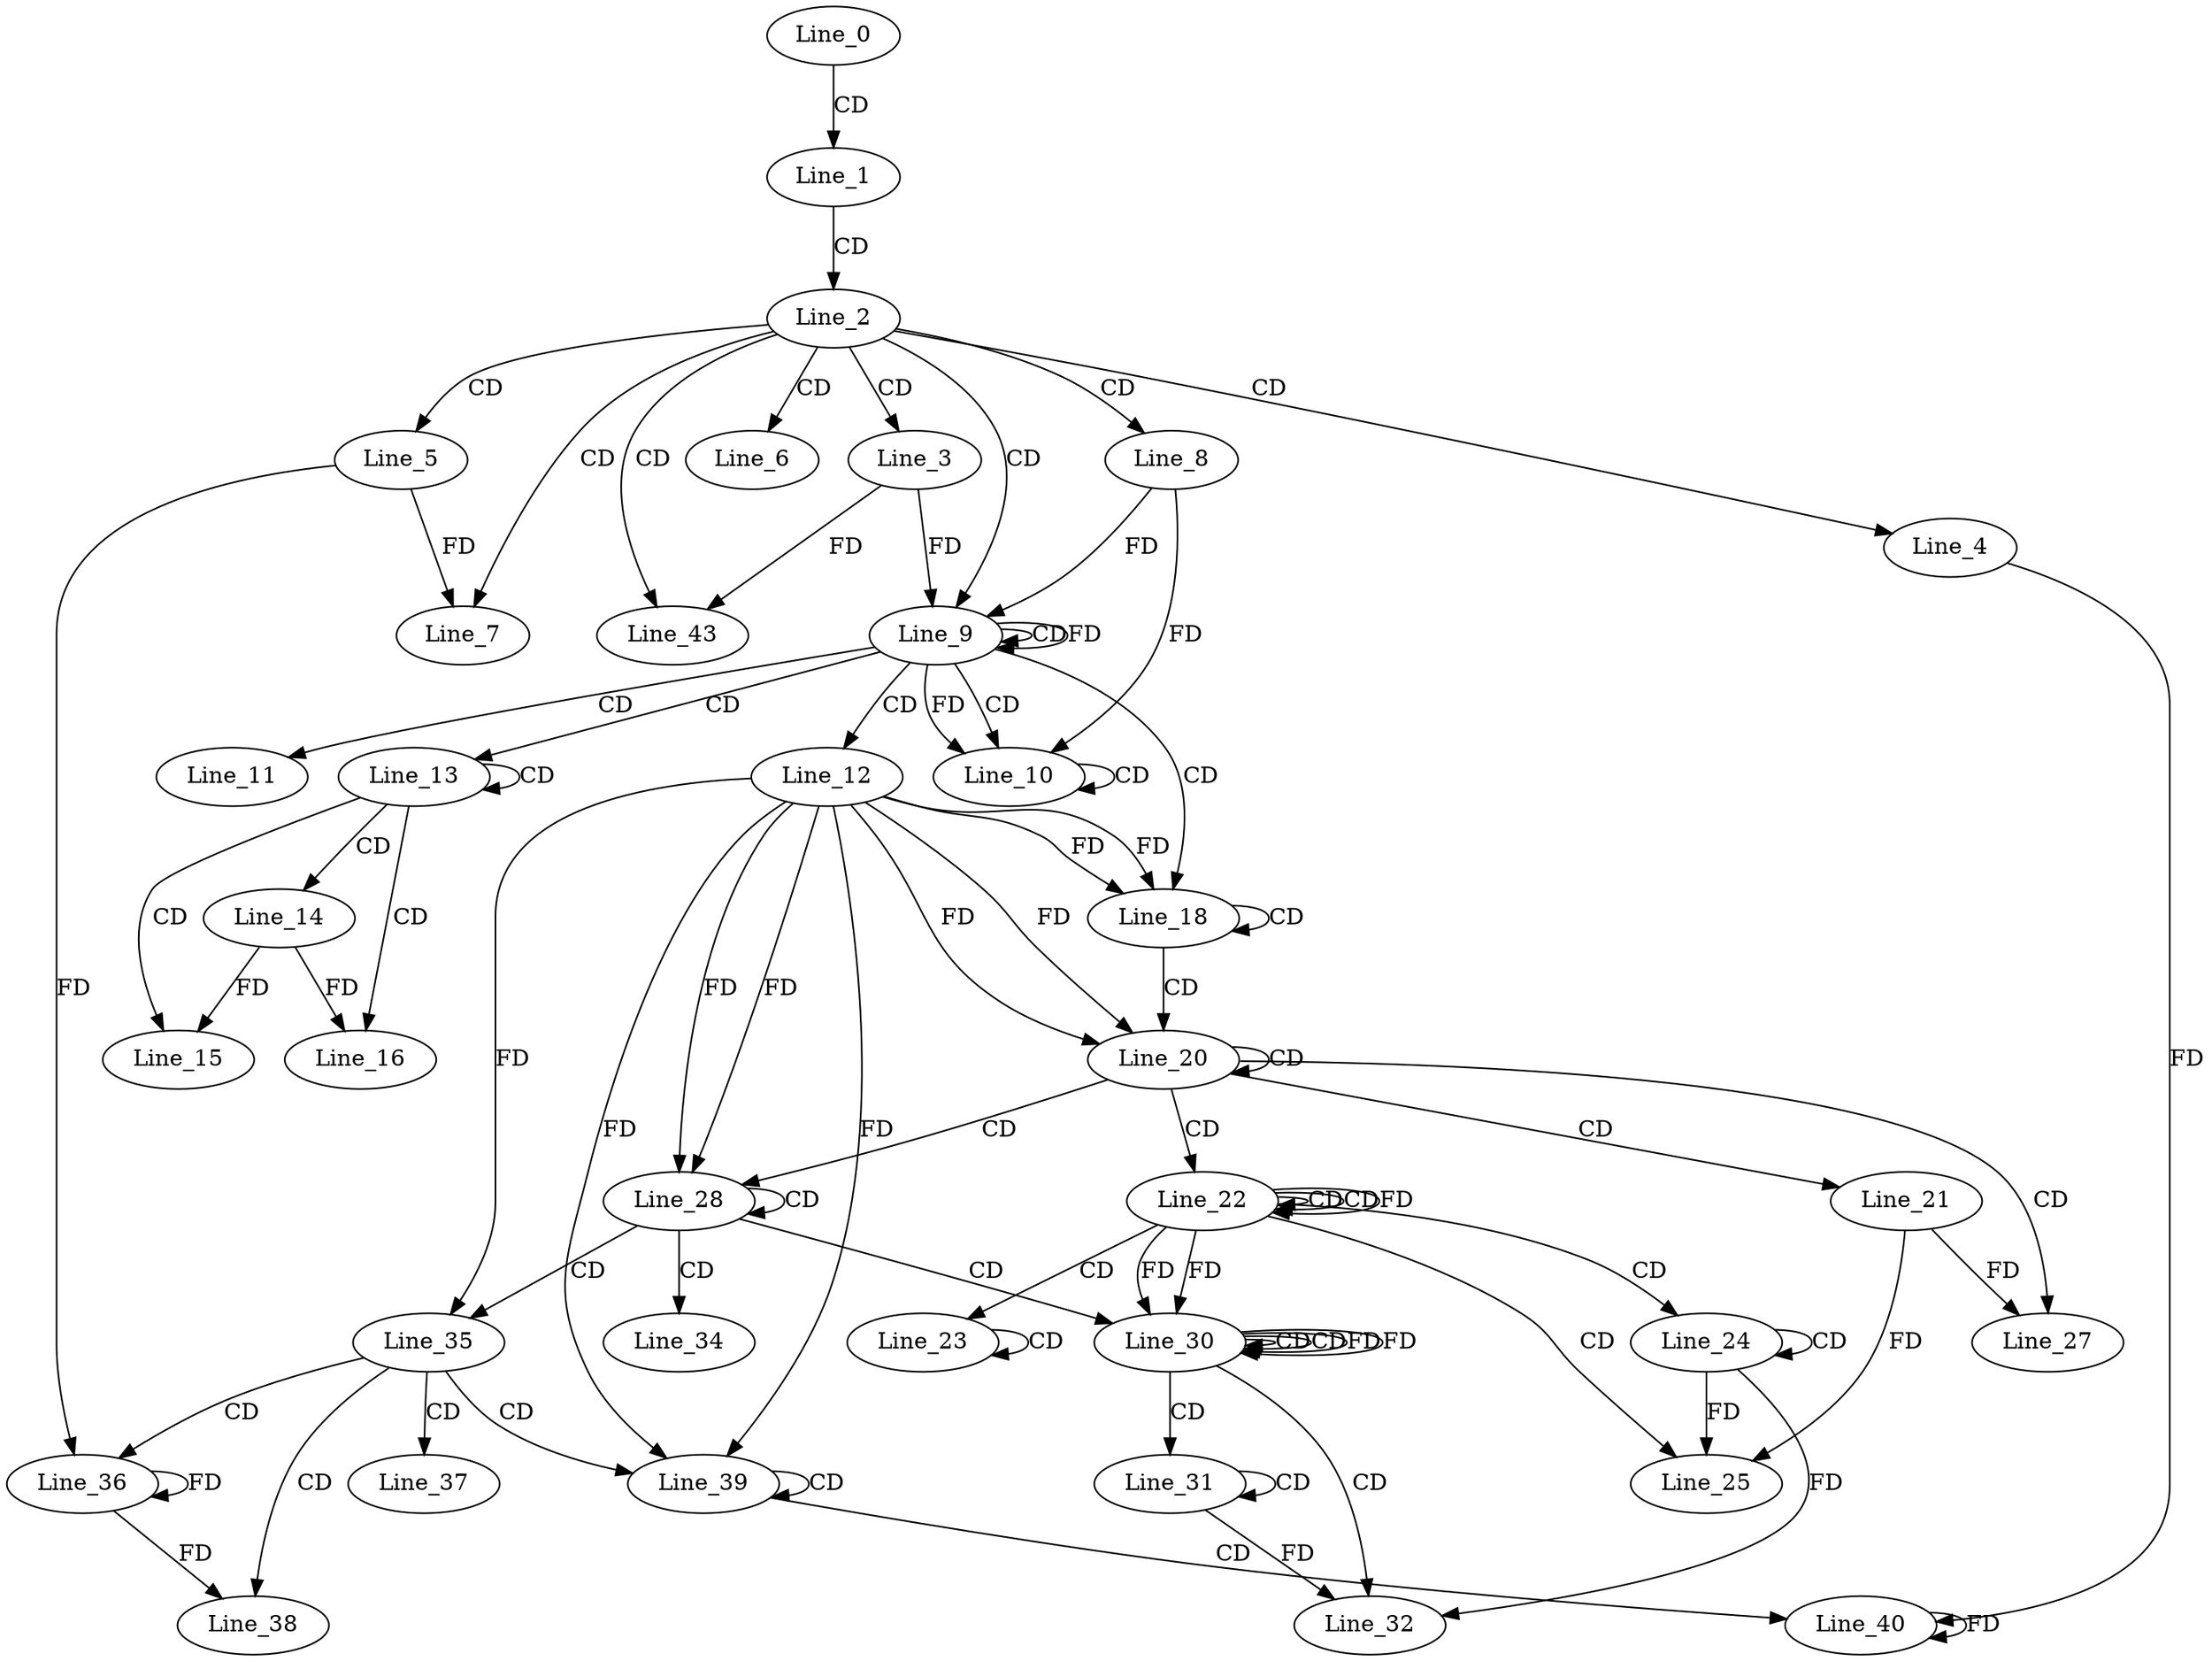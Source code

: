 digraph G {
  Line_0;
  Line_1;
  Line_2;
  Line_3;
  Line_3;
  Line_4;
  Line_5;
  Line_6;
  Line_7;
  Line_8;
  Line_9;
  Line_9;
  Line_9;
  Line_10;
  Line_10;
  Line_11;
  Line_12;
  Line_13;
  Line_13;
  Line_14;
  Line_15;
  Line_16;
  Line_16;
  Line_18;
  Line_18;
  Line_20;
  Line_20;
  Line_21;
  Line_22;
  Line_22;
  Line_22;
  Line_23;
  Line_23;
  Line_24;
  Line_24;
  Line_25;
  Line_27;
  Line_28;
  Line_28;
  Line_30;
  Line_30;
  Line_30;
  Line_31;
  Line_31;
  Line_32;
  Line_34;
  Line_35;
  Line_35;
  Line_36;
  Line_37;
  Line_38;
  Line_39;
  Line_39;
  Line_40;
  Line_43;
  Line_0 -> Line_1 [ label="CD" ];
  Line_1 -> Line_2 [ label="CD" ];
  Line_2 -> Line_3 [ label="CD" ];
  Line_2 -> Line_4 [ label="CD" ];
  Line_2 -> Line_5 [ label="CD" ];
  Line_2 -> Line_6 [ label="CD" ];
  Line_2 -> Line_7 [ label="CD" ];
  Line_5 -> Line_7 [ label="FD" ];
  Line_2 -> Line_8 [ label="CD" ];
  Line_2 -> Line_9 [ label="CD" ];
  Line_9 -> Line_9 [ label="CD" ];
  Line_9 -> Line_9 [ label="FD" ];
  Line_8 -> Line_9 [ label="FD" ];
  Line_3 -> Line_9 [ label="FD" ];
  Line_9 -> Line_10 [ label="CD" ];
  Line_10 -> Line_10 [ label="CD" ];
  Line_9 -> Line_10 [ label="FD" ];
  Line_8 -> Line_10 [ label="FD" ];
  Line_9 -> Line_11 [ label="CD" ];
  Line_9 -> Line_12 [ label="CD" ];
  Line_9 -> Line_13 [ label="CD" ];
  Line_13 -> Line_13 [ label="CD" ];
  Line_13 -> Line_14 [ label="CD" ];
  Line_13 -> Line_15 [ label="CD" ];
  Line_14 -> Line_15 [ label="FD" ];
  Line_13 -> Line_16 [ label="CD" ];
  Line_14 -> Line_16 [ label="FD" ];
  Line_9 -> Line_18 [ label="CD" ];
  Line_12 -> Line_18 [ label="FD" ];
  Line_18 -> Line_18 [ label="CD" ];
  Line_12 -> Line_18 [ label="FD" ];
  Line_18 -> Line_20 [ label="CD" ];
  Line_12 -> Line_20 [ label="FD" ];
  Line_20 -> Line_20 [ label="CD" ];
  Line_12 -> Line_20 [ label="FD" ];
  Line_20 -> Line_21 [ label="CD" ];
  Line_20 -> Line_22 [ label="CD" ];
  Line_22 -> Line_22 [ label="CD" ];
  Line_22 -> Line_22 [ label="CD" ];
  Line_22 -> Line_22 [ label="FD" ];
  Line_22 -> Line_23 [ label="CD" ];
  Line_23 -> Line_23 [ label="CD" ];
  Line_22 -> Line_24 [ label="CD" ];
  Line_24 -> Line_24 [ label="CD" ];
  Line_22 -> Line_25 [ label="CD" ];
  Line_21 -> Line_25 [ label="FD" ];
  Line_24 -> Line_25 [ label="FD" ];
  Line_20 -> Line_27 [ label="CD" ];
  Line_21 -> Line_27 [ label="FD" ];
  Line_20 -> Line_28 [ label="CD" ];
  Line_12 -> Line_28 [ label="FD" ];
  Line_28 -> Line_28 [ label="CD" ];
  Line_12 -> Line_28 [ label="FD" ];
  Line_28 -> Line_30 [ label="CD" ];
  Line_30 -> Line_30 [ label="CD" ];
  Line_22 -> Line_30 [ label="FD" ];
  Line_30 -> Line_30 [ label="CD" ];
  Line_30 -> Line_30 [ label="FD" ];
  Line_22 -> Line_30 [ label="FD" ];
  Line_30 -> Line_31 [ label="CD" ];
  Line_31 -> Line_31 [ label="CD" ];
  Line_30 -> Line_32 [ label="CD" ];
  Line_31 -> Line_32 [ label="FD" ];
  Line_24 -> Line_32 [ label="FD" ];
  Line_28 -> Line_34 [ label="CD" ];
  Line_28 -> Line_35 [ label="CD" ];
  Line_12 -> Line_35 [ label="FD" ];
  Line_35 -> Line_36 [ label="CD" ];
  Line_36 -> Line_36 [ label="FD" ];
  Line_5 -> Line_36 [ label="FD" ];
  Line_35 -> Line_37 [ label="CD" ];
  Line_35 -> Line_38 [ label="CD" ];
  Line_36 -> Line_38 [ label="FD" ];
  Line_35 -> Line_39 [ label="CD" ];
  Line_12 -> Line_39 [ label="FD" ];
  Line_39 -> Line_39 [ label="CD" ];
  Line_12 -> Line_39 [ label="FD" ];
  Line_39 -> Line_40 [ label="CD" ];
  Line_40 -> Line_40 [ label="FD" ];
  Line_4 -> Line_40 [ label="FD" ];
  Line_2 -> Line_43 [ label="CD" ];
  Line_3 -> Line_43 [ label="FD" ];
  Line_30 -> Line_30 [ label="FD" ];
}
